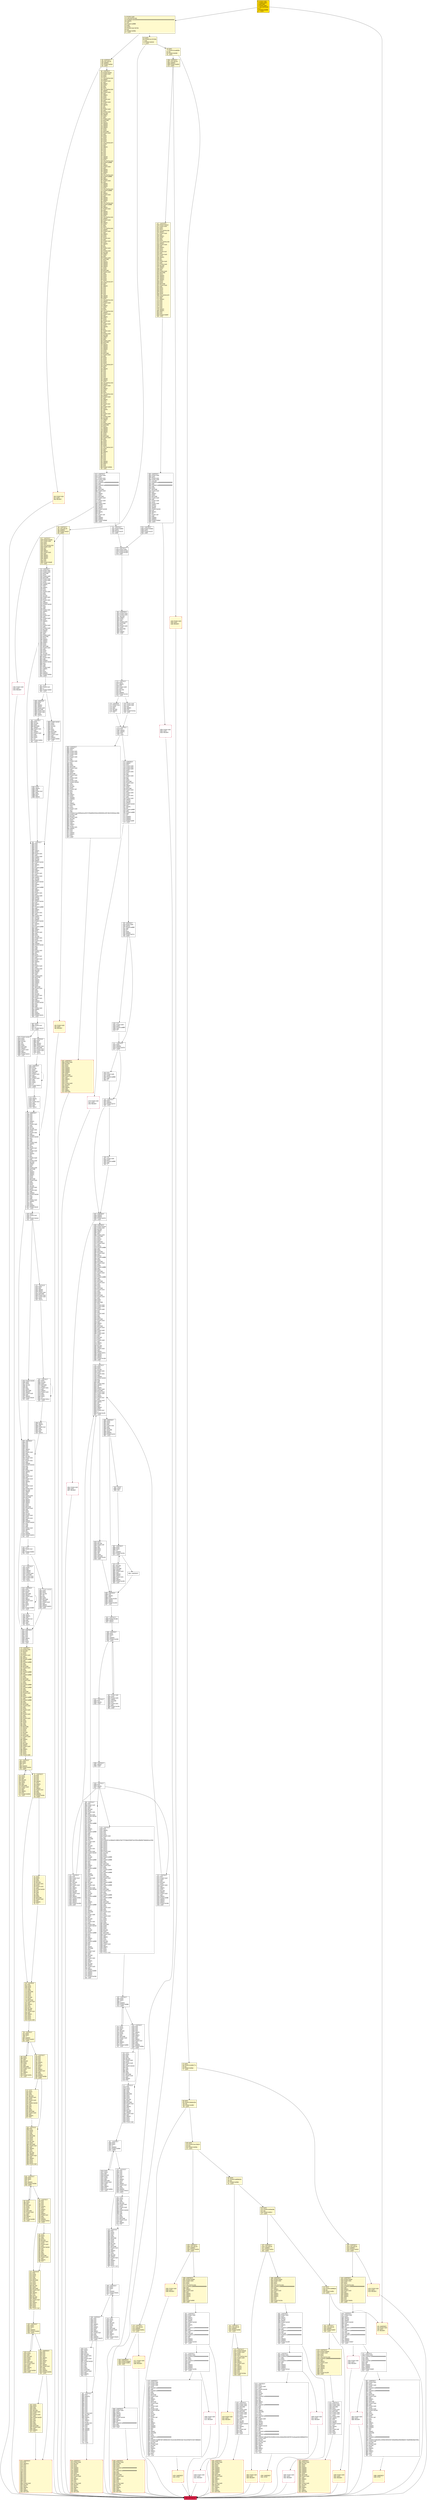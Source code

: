 digraph G {
bgcolor=transparent rankdir=UD;
node [shape=box style=filled color=black fillcolor=white fontname=arial fontcolor=black];
3128 [label="3128: DUP3\l3129: SWAP1\l3130: SUB\l3131: PUSH1 0x1f\l3133: AND\l3134: DUP3\l3135: ADD\l3136: SWAP2\l" ];
98 [label="98: DUP1\l99: PUSH4 0x8da5cb5b\l104: EQ\l105: PUSH2 0x04f6\l108: JUMPI\l" fillcolor=lemonchiffon ];
4735 [label="4735: JUMPDEST\l4736: PUSH1 0x00\l4738: PUSH2 0x1289\l4741: PUSH2 0x1330\l4744: JUMP\l" ];
2534 [label="2534: JUMPDEST\l2535: POP\l2536: POP\l2537: POP\l2538: POP\l2539: SWAP1\l2540: POP\l2541: SWAP1\l2542: DUP2\l2543: ADD\l2544: SWAP1\l2545: PUSH1 0x1f\l2547: AND\l2548: DUP1\l2549: ISZERO\l2550: PUSH2 0x0a13\l2553: JUMPI\l" ];
2405 [label="2405: JUMPDEST\l2406: DUP4\l2407: DUP2\l2408: LT\l2409: ISZERO\l2410: PUSH2 0x0980\l2413: JUMPI\l" ];
165 [label="165: PUSH1 0x00\l167: DUP1\l168: REVERT\l" fillcolor=lemonchiffon shape=Msquare color=crimson ];
4362 [label="4362: JUMPDEST\l4363: PUSH1 0x00\l4365: DUP1\l4366: SWAP1\l4367: SLOAD\l4368: SWAP1\l4369: PUSH2 0x0100\l4372: EXP\l4373: SWAP1\l4374: DIV\l4375: PUSH20 0xffffffffffffffffffffffffffffffffffffffff\l4396: AND\l4397: PUSH20 0xffffffffffffffffffffffffffffffffffffffff\l4418: AND\l4419: CALLER\l4420: PUSH20 0xffffffffffffffffffffffffffffffffffffffff\l4441: AND\l4442: EQ\l4443: ISZERO\l4444: ISZERO\l4445: PUSH2 0x1165\l4448: JUMPI\l" ];
1700 [label="1700: PUSH1 0x00\l1702: DUP1\l1703: REVERT\l" shape=Msquare color=crimson ];
2609 [label="2609: JUMPDEST\l2610: DUP4\l2611: DUP2\l2612: LT\l2613: ISZERO\l2614: PUSH2 0x0a4c\l2617: JUMPI\l" ];
3463 [label="3463: JUMPDEST\l3464: PUSH1 0x00\l3466: DUP1\l3467: PUSH1 0x01\l3469: PUSH1 0x00\l3471: CALLER\l3472: PUSH20 0xffffffffffffffffffffffffffffffffffffffff\l3493: AND\l3494: PUSH20 0xffffffffffffffffffffffffffffffffffffffff\l3515: AND\l3516: DUP2\l3517: MSTORE\l3518: PUSH1 0x20\l3520: ADD\l3521: SWAP1\l3522: DUP2\l3523: MSTORE\l3524: PUSH1 0x20\l3526: ADD\l3527: PUSH1 0x00\l3529: SHA3\l3530: PUSH1 0x00\l3532: SWAP1\l3533: SLOAD\l3534: SWAP1\l3535: PUSH2 0x0100\l3538: EXP\l3539: SWAP1\l3540: DIV\l3541: PUSH1 0xff\l3543: AND\l3544: ISZERO\l3545: ISZERO\l3546: PUSH2 0x0de2\l3549: JUMPI\l" ];
573 [label="573: JUMPDEST\l574: PUSH1 0x40\l576: MLOAD\l577: DUP1\l578: DUP1\l579: PUSH1 0x20\l581: ADD\l582: DUP10\l583: PUSH4 0xffffffff\l588: AND\l589: PUSH4 0xffffffff\l594: AND\l595: DUP2\l596: MSTORE\l597: PUSH1 0x20\l599: ADD\l600: DUP9\l601: PUSH4 0xffffffff\l606: AND\l607: PUSH4 0xffffffff\l612: AND\l613: DUP2\l614: MSTORE\l615: PUSH1 0x20\l617: ADD\l618: DUP8\l619: PUSH4 0xffffffff\l624: AND\l625: PUSH4 0xffffffff\l630: AND\l631: DUP2\l632: MSTORE\l633: PUSH1 0x20\l635: ADD\l636: DUP7\l637: PUSH4 0xffffffff\l642: AND\l643: PUSH4 0xffffffff\l648: AND\l649: DUP2\l650: MSTORE\l651: PUSH1 0x20\l653: ADD\l654: DUP1\l655: PUSH1 0x20\l657: ADD\l658: DUP1\l659: PUSH1 0x20\l661: ADD\l662: DUP1\l663: PUSH1 0x20\l665: ADD\l666: DUP6\l667: DUP2\l668: SUB\l669: DUP6\l670: MSTORE\l671: DUP14\l672: DUP2\l673: DUP2\l674: MLOAD\l675: DUP2\l676: MSTORE\l677: PUSH1 0x20\l679: ADD\l680: SWAP2\l681: POP\l682: DUP1\l683: MLOAD\l684: SWAP1\l685: PUSH1 0x20\l687: ADD\l688: SWAP1\l689: DUP1\l690: DUP4\l691: DUP4\l692: PUSH1 0x00\l" fillcolor=lemonchiffon ];
2618 [label="2618: DUP1\l2619: DUP3\l2620: ADD\l2621: MLOAD\l2622: DUP2\l2623: DUP5\l2624: ADD\l2625: MSTORE\l2626: PUSH1 0x20\l2628: DUP2\l2629: ADD\l2630: SWAP1\l2631: POP\l2632: PUSH2 0x0a31\l2635: JUMP\l" ];
3767 [label="3767: JUMPDEST\l3768: PUSH1 0x00\l3770: PUSH20 0xffffffffffffffffffffffffffffffffffffffff\l3791: AND\l3792: DUP2\l3793: PUSH20 0xffffffffffffffffffffffffffffffffffffffff\l3814: AND\l3815: EQ\l3816: ISZERO\l3817: ISZERO\l3818: ISZERO\l3819: PUSH2 0x0ef3\l3822: JUMPI\l" ];
3094 [label="3094: JUMPDEST\l3095: DUP3\l3096: ADD\l3097: SWAP2\l3098: SWAP1\l3099: PUSH1 0x00\l3101: MSTORE\l3102: PUSH1 0x20\l3104: PUSH1 0x00\l3106: SHA3\l3107: SWAP1\l" ];
1096 [label="1096: JUMPDEST\l1097: CALLVALUE\l1098: ISZERO\l1099: PUSH2 0x0453\l1102: JUMPI\l" fillcolor=lemonchiffon ];
109 [label="109: DUP1\l110: PUSH4 0xac18de43\l115: EQ\l116: PUSH2 0x054b\l119: JUMPI\l" fillcolor=lemonchiffon ];
3067 [label="3067: DUP1\l3068: PUSH1 0x1f\l3070: LT\l3071: PUSH2 0x0c16\l3074: JUMPI\l" ];
4833 [label="4833: DUP1\l4834: MLOAD\l4835: PUSH1 0xff\l4837: NOT\l4838: AND\l4839: DUP4\l4840: DUP1\l4841: ADD\l4842: OR\l4843: DUP6\l4844: SSTORE\l4845: PUSH2 0x131f\l4848: JUMP\l" ];
1587 [label="1587: JUMPDEST\l1588: PUSH1 0x40\l1590: MLOAD\l1591: DUP1\l1592: DUP3\l1593: ISZERO\l1594: ISZERO\l1595: ISZERO\l1596: ISZERO\l1597: DUP2\l1598: MSTORE\l1599: PUSH1 0x20\l1601: ADD\l1602: SWAP2\l1603: POP\l1604: POP\l1605: PUSH1 0x40\l1607: MLOAD\l1608: DUP1\l1609: SWAP2\l1610: SUB\l1611: SWAP1\l1612: RETURN\l" fillcolor=lemonchiffon shape=Msquare color=crimson ];
87 [label="87: DUP1\l88: PUSH4 0x2d06177a\l93: EQ\l94: PUSH2 0x04bd\l97: JUMPI\l" fillcolor=lemonchiffon ];
3453 [label="3453: JUMPDEST\l3454: POP\l3455: POP\l3456: POP\l3457: POP\l3458: POP\l3459: SWAP1\l3460: POP\l3461: DUP9\l3462: JUMP\l" ];
868 [label="868: JUMPDEST\l869: POP\l870: DUP6\l871: DUP2\l872: SUB\l873: DUP4\l874: MSTORE\l875: DUP8\l876: DUP2\l877: DUP2\l878: MLOAD\l879: DUP2\l880: MSTORE\l881: PUSH1 0x20\l883: ADD\l884: SWAP2\l885: POP\l886: DUP1\l887: MLOAD\l888: SWAP1\l889: PUSH1 0x20\l891: ADD\l892: SWAP1\l893: DUP1\l894: DUP4\l895: DUP4\l896: PUSH1 0x00\l" fillcolor=lemonchiffon ];
3763 [label="3763: PUSH1 0x00\l3765: DUP1\l3766: REVERT\l" shape=Msquare color=crimson ];
1410 [label="1410: JUMPDEST\l1411: STOP\l" fillcolor=lemonchiffon shape=Msquare color=crimson ];
3424 [label="3424: JUMPDEST\l3425: DUP2\l3426: SLOAD\l3427: DUP2\l3428: MSTORE\l3429: SWAP1\l3430: PUSH1 0x01\l3432: ADD\l3433: SWAP1\l3434: PUSH1 0x20\l3436: ADD\l3437: DUP1\l3438: DUP4\l3439: GT\l3440: PUSH2 0x0d60\l3443: JUMPI\l" ];
3676 [label="3676: JUMPDEST\l3677: PUSH1 0x00\l3679: DUP1\l3680: SWAP1\l3681: SLOAD\l3682: SWAP1\l3683: PUSH2 0x0100\l3686: EXP\l3687: SWAP1\l3688: DIV\l3689: PUSH20 0xffffffffffffffffffffffffffffffffffffffff\l3710: AND\l3711: PUSH20 0xffffffffffffffffffffffffffffffffffffffff\l3732: AND\l3733: CALLER\l3734: PUSH20 0xffffffffffffffffffffffffffffffffffffffff\l3755: AND\l3756: EQ\l3757: ISZERO\l3758: ISZERO\l3759: PUSH2 0x0eb7\l3762: JUMPI\l" ];
1047 [label="1047: DUP1\l1048: DUP3\l1049: SUB\l1050: DUP1\l1051: MLOAD\l1052: PUSH1 0x01\l1054: DUP4\l1055: PUSH1 0x20\l1057: SUB\l1058: PUSH2 0x0100\l1061: EXP\l1062: SUB\l1063: NOT\l1064: AND\l1065: DUP2\l1066: MSTORE\l1067: PUSH1 0x20\l1069: ADD\l1070: SWAP2\l1071: POP\l" fillcolor=lemonchiffon ];
4759 [label="4759: PUSH1 0x00\l4761: PUSH1 0x01\l4763: MUL\l4764: SWAP2\l4765: POP\l4766: PUSH2 0x12aa\l4769: JUMP\l" ];
3137 [label="3137: JUMPDEST\l3138: POP\l3139: POP\l3140: POP\l3141: POP\l3142: POP\l3143: SWAP1\l3144: DUP1\l3145: PUSH1 0x03\l3147: ADD\l3148: DUP1\l3149: SLOAD\l3150: PUSH1 0x01\l3152: DUP2\l3153: PUSH1 0x01\l3155: AND\l3156: ISZERO\l3157: PUSH2 0x0100\l3160: MUL\l3161: SUB\l3162: AND\l3163: PUSH1 0x02\l3165: SWAP1\l3166: DIV\l3167: DUP1\l3168: PUSH1 0x1f\l3170: ADD\l3171: PUSH1 0x20\l3173: DUP1\l3174: SWAP2\l3175: DIV\l3176: MUL\l3177: PUSH1 0x20\l3179: ADD\l3180: PUSH1 0x40\l3182: MLOAD\l3183: SWAP1\l3184: DUP2\l3185: ADD\l3186: PUSH1 0x40\l3188: MSTORE\l3189: DUP1\l3190: SWAP3\l3191: SWAP2\l3192: SWAP1\l3193: DUP2\l3194: DUP2\l3195: MSTORE\l3196: PUSH1 0x20\l3198: ADD\l3199: DUP3\l3200: DUP1\l3201: SLOAD\l3202: PUSH1 0x01\l3204: DUP2\l3205: PUSH1 0x01\l3207: AND\l3208: ISZERO\l3209: PUSH2 0x0100\l3212: MUL\l3213: SUB\l3214: AND\l3215: PUSH1 0x02\l3217: SWAP1\l3218: DIV\l3219: DUP1\l3220: ISZERO\l3221: PUSH2 0x0cdf\l3224: JUMPI\l" ];
3233 [label="3233: PUSH2 0x0100\l3236: DUP1\l3237: DUP4\l3238: SLOAD\l3239: DIV\l3240: MUL\l3241: DUP4\l3242: MSTORE\l3243: SWAP2\l3244: PUSH1 0x20\l3246: ADD\l3247: SWAP2\l3248: PUSH2 0x0cdf\l3251: JUMP\l" ];
3554 [label="3554: JUMPDEST\l3555: PUSH2 0x0deb\l3558: DUP4\l3559: PUSH2 0x127f\l3562: JUMP\l" ];
1811 [label="1811: JUMPDEST\l1812: DUP1\l1813: ISZERO\l1814: PUSH2 0x0725\l1817: JUMPI\l" ];
547 [label="547: JUMPDEST\l548: PUSH2 0x023d\l551: PUSH1 0x04\l553: DUP1\l554: DUP1\l555: CALLDATALOAD\l556: PUSH1 0x00\l558: NOT\l559: AND\l560: SWAP1\l561: PUSH1 0x20\l563: ADD\l564: SWAP1\l565: SWAP2\l566: SWAP1\l567: POP\l568: POP\l569: PUSH2 0x0a9f\l572: JUMP\l" fillcolor=lemonchiffon ];
1419 [label="1419: PUSH1 0x00\l1421: DUP1\l1422: REVERT\l" fillcolor=lemonchiffon shape=Msquare color=crimson ];
2477 [label="2477: JUMPDEST\l2478: POP\l2479: DUP5\l2480: DUP2\l2481: SUB\l2482: DUP4\l2483: MSTORE\l2484: DUP7\l2485: DUP2\l2486: DUP2\l2487: MLOAD\l2488: DUP2\l2489: MSTORE\l2490: PUSH1 0x20\l2492: ADD\l2493: SWAP2\l2494: POP\l2495: DUP1\l2496: MLOAD\l2497: SWAP1\l2498: PUSH1 0x20\l2500: ADD\l2501: SWAP1\l2502: DUP1\l2503: DUP4\l2504: DUP4\l2505: PUSH1 0x00\l" ];
2862 [label="2862: JUMPDEST\l2863: DUP2\l2864: SLOAD\l2865: DUP2\l2866: MSTORE\l2867: SWAP1\l2868: PUSH1 0x01\l2870: ADD\l2871: SWAP1\l2872: PUSH1 0x20\l2874: ADD\l2875: DUP1\l2876: DUP4\l2877: GT\l2878: PUSH2 0x0b2e\l2881: JUMPI\l" ];
1783 [label="1783: JUMPDEST\l1784: PUSH1 0x00\l1786: DUP10\l1787: PUSH4 0xffffffff\l1792: AND\l1793: GT\l1794: DUP1\l1795: ISZERO\l1796: PUSH2 0x0713\l1799: JUMPI\l" ];
4172 [label="4172: JUMPDEST\l4173: PUSH1 0x00\l4175: PUSH1 0x01\l4177: PUSH1 0x00\l4179: DUP4\l4180: PUSH20 0xffffffffffffffffffffffffffffffffffffffff\l4201: AND\l4202: PUSH20 0xffffffffffffffffffffffffffffffffffffffff\l4223: AND\l4224: DUP2\l4225: MSTORE\l4226: PUSH1 0x20\l4228: ADD\l4229: SWAP1\l4230: DUP2\l4231: MSTORE\l4232: PUSH1 0x20\l4234: ADD\l4235: PUSH1 0x00\l4237: SHA3\l4238: PUSH1 0x00\l4240: PUSH2 0x0100\l4243: EXP\l4244: DUP2\l4245: SLOAD\l4246: DUP2\l4247: PUSH1 0xff\l4249: MUL\l4250: NOT\l4251: AND\l4252: SWAP1\l4253: DUP4\l4254: ISZERO\l4255: ISZERO\l4256: MUL\l4257: OR\l4258: SWAP1\l4259: SSTORE\l4260: POP\l4261: DUP1\l4262: PUSH20 0xffffffffffffffffffffffffffffffffffffffff\l4283: AND\l4284: PUSH32 0xef69f7d97228658c92417be1b16b19058315de71fecb435d07b7d23728b6bd31\l4317: PUSH1 0x40\l4319: MLOAD\l4320: PUSH1 0x40\l4322: MLOAD\l4323: DUP1\l4324: SWAP2\l4325: SUB\l4326: SWAP1\l4327: LOG2\l4328: POP\l4329: JUMP\l" ];
2848 [label="2848: JUMPDEST\l2849: DUP3\l2850: ADD\l2851: SWAP2\l2852: SWAP1\l2853: PUSH1 0x00\l2855: MSTORE\l2856: PUSH1 0x20\l2858: PUSH1 0x00\l2860: SHA3\l2861: SWAP1\l" ];
925 [label="925: JUMPDEST\l926: POP\l927: POP\l928: POP\l929: POP\l930: SWAP1\l931: POP\l932: SWAP1\l933: DUP2\l934: ADD\l935: SWAP1\l936: PUSH1 0x1f\l938: AND\l939: DUP1\l940: ISZERO\l941: PUSH2 0x03ca\l944: JUMPI\l" fillcolor=lemonchiffon ];
4509 [label="4509: PUSH1 0x00\l4511: DUP1\l4512: REVERT\l" shape=Msquare color=crimson ];
1847 [label="1847: JUMPDEST\l1848: ISZERO\l1849: ISZERO\l1850: PUSH2 0x0742\l1853: JUMPI\l" ];
4867 [label="4867: JUMPDEST\l4868: DUP3\l4869: DUP2\l4870: GT\l4871: ISZERO\l4872: PUSH2 0x131e\l4875: JUMPI\l" ];
4947 [label="4947: PUSH1 0x00\l4949: DUP2\l4950: PUSH1 0x00\l4952: SWAP1\l4953: SSTORE\l4954: POP\l4955: PUSH1 0x01\l4957: ADD\l4958: PUSH2 0x134a\l4961: JUMP\l" ];
843 [label="843: DUP1\l844: DUP3\l845: SUB\l846: DUP1\l847: MLOAD\l848: PUSH1 0x01\l850: DUP4\l851: PUSH1 0x20\l853: SUB\l854: PUSH2 0x0100\l857: EXP\l858: SUB\l859: NOT\l860: AND\l861: DUP2\l862: MSTORE\l863: PUSH1 0x20\l865: ADD\l866: SWAP2\l867: POP\l" fillcolor=lemonchiffon ];
2719 [label="2719: JUMPDEST\l2720: PUSH1 0x02\l2722: PUSH1 0x20\l2724: MSTORE\l2725: DUP1\l2726: PUSH1 0x00\l2728: MSTORE\l2729: PUSH1 0x40\l2731: PUSH1 0x00\l2733: SHA3\l2734: PUSH1 0x00\l2736: SWAP2\l2737: POP\l2738: SWAP1\l2739: POP\l2740: DUP1\l2741: PUSH1 0x00\l2743: ADD\l2744: DUP1\l2745: SLOAD\l2746: PUSH1 0x01\l2748: DUP2\l2749: PUSH1 0x01\l2751: AND\l2752: ISZERO\l2753: PUSH2 0x0100\l2756: MUL\l2757: SUB\l2758: AND\l2759: PUSH1 0x02\l2761: SWAP1\l2762: DIV\l2763: DUP1\l2764: PUSH1 0x1f\l2766: ADD\l2767: PUSH1 0x20\l2769: DUP1\l2770: SWAP2\l2771: DIV\l2772: MUL\l2773: PUSH1 0x20\l2775: ADD\l2776: PUSH1 0x40\l2778: MLOAD\l2779: SWAP1\l2780: DUP2\l2781: ADD\l2782: PUSH1 0x40\l2784: MSTORE\l2785: DUP1\l2786: SWAP3\l2787: SWAP2\l2788: SWAP1\l2789: DUP2\l2790: DUP2\l2791: MSTORE\l2792: PUSH1 0x20\l2794: ADD\l2795: DUP3\l2796: DUP1\l2797: SLOAD\l2798: PUSH1 0x01\l2800: DUP2\l2801: PUSH1 0x01\l2803: AND\l2804: ISZERO\l2805: PUSH2 0x0100\l2808: MUL\l2809: SUB\l2810: AND\l2811: PUSH1 0x02\l2813: SWAP1\l2814: DIV\l2815: DUP1\l2816: ISZERO\l2817: PUSH2 0x0b4b\l2820: JUMPI\l" ];
2239 [label="2239: JUMPDEST\l2240: POP\l2241: SWAP1\l2242: POP\l2243: POP\l2244: DUP1\l2245: PUSH1 0x00\l2247: NOT\l2248: AND\l2249: PUSH32 0x1080eb5113865c97b677075d6e02560973e22f26ce0fb83fb75d6e8b4cea7b91\l2282: DUP11\l2283: DUP11\l2284: DUP11\l2285: DUP11\l2286: DUP11\l2287: DUP11\l2288: DUP11\l2289: PUSH1 0x40\l2291: MLOAD\l2292: DUP1\l2293: DUP9\l2294: PUSH4 0xffffffff\l2299: AND\l2300: PUSH4 0xffffffff\l2305: AND\l2306: DUP2\l2307: MSTORE\l2308: PUSH1 0x20\l2310: ADD\l2311: DUP8\l2312: PUSH4 0xffffffff\l2317: AND\l2318: PUSH4 0xffffffff\l2323: AND\l2324: DUP2\l2325: MSTORE\l2326: PUSH1 0x20\l2328: ADD\l2329: DUP7\l2330: PUSH4 0xffffffff\l2335: AND\l2336: PUSH4 0xffffffff\l2341: AND\l2342: DUP2\l2343: MSTORE\l2344: PUSH1 0x20\l2346: ADD\l2347: DUP6\l2348: PUSH4 0xffffffff\l2353: AND\l2354: PUSH4 0xffffffff\l2359: AND\l2360: DUP2\l2361: MSTORE\l2362: PUSH1 0x20\l2364: ADD\l2365: DUP1\l2366: PUSH1 0x20\l2368: ADD\l2369: DUP1\l2370: PUSH1 0x20\l2372: ADD\l2373: DUP1\l2374: PUSH1 0x20\l2376: ADD\l2377: DUP5\l2378: DUP2\l2379: SUB\l2380: DUP5\l2381: MSTORE\l2382: DUP8\l2383: DUP2\l2384: DUP2\l2385: MLOAD\l2386: DUP2\l2387: MSTORE\l2388: PUSH1 0x20\l2390: ADD\l2391: SWAP2\l2392: POP\l2393: DUP1\l2394: MLOAD\l2395: SWAP1\l2396: PUSH1 0x20\l2398: ADD\l2399: SWAP1\l2400: DUP1\l2401: DUP4\l2402: DUP4\l2403: PUSH1 0x00\l" ];
1486 [label="1486: JUMPDEST\l1487: PUSH2 0x05fa\l1490: PUSH1 0x04\l1492: DUP1\l1493: DUP1\l1494: CALLDATALOAD\l1495: PUSH20 0xffffffffffffffffffffffffffffffffffffffff\l1516: AND\l1517: SWAP1\l1518: PUSH1 0x20\l1520: ADD\l1521: SWAP1\l1522: SWAP2\l1523: SWAP1\l1524: POP\l1525: POP\l1526: PUSH2 0x110a\l1529: JUMP\l" fillcolor=lemonchiffon ];
3410 [label="3410: JUMPDEST\l3411: DUP3\l3412: ADD\l3413: SWAP2\l3414: SWAP1\l3415: PUSH1 0x00\l3417: MSTORE\l3418: PUSH1 0x20\l3420: PUSH1 0x00\l3422: SHA3\l3423: SWAP1\l" ];
4895 [label="4895: JUMPDEST\l4896: POP\l4897: SWAP1\l4898: POP\l4899: PUSH2 0x132c\l4902: SWAP2\l4903: SWAP1\l4904: PUSH2 0x1344\l4907: JUMP\l" ];
3444 [label="3444: DUP3\l3445: SWAP1\l3446: SUB\l3447: PUSH1 0x1f\l3449: AND\l3450: DUP3\l3451: ADD\l3452: SWAP2\l" ];
3823 [label="3823: PUSH1 0x00\l3825: DUP1\l3826: REVERT\l" shape=Msquare color=crimson ];
3563 [label="3563: JUMPDEST\l3564: SWAP1\l3565: POP\l3566: PUSH1 0x01\l3568: PUSH1 0x03\l3570: PUSH1 0x00\l3572: DUP4\l3573: PUSH1 0x00\l3575: NOT\l3576: AND\l3577: PUSH1 0x00\l3579: NOT\l3580: AND\l3581: DUP2\l3582: MSTORE\l3583: PUSH1 0x20\l3585: ADD\l3586: SWAP1\l3587: DUP2\l3588: MSTORE\l3589: PUSH1 0x20\l3591: ADD\l3592: PUSH1 0x00\l3594: SHA3\l3595: PUSH1 0x00\l3597: PUSH2 0x0100\l3600: EXP\l3601: DUP2\l3602: SLOAD\l3603: DUP2\l3604: PUSH1 0xff\l3606: MUL\l3607: NOT\l3608: AND\l3609: SWAP1\l3610: DUP4\l3611: ISZERO\l3612: ISZERO\l3613: MUL\l3614: OR\l3615: SWAP1\l3616: SSTORE\l3617: POP\l3618: DUP1\l3619: PUSH1 0x00\l3621: NOT\l3622: AND\l3623: PUSH32 0xce29006ad1ea2957978fa8df0d334fa5c69460064ce0f578b25334fd3aec286b\l3656: PUSH1 0x40\l3658: MLOAD\l3659: PUSH1 0x40\l3661: MLOAD\l3662: DUP1\l3663: SWAP2\l3664: SUB\l3665: SWAP1\l3666: LOG2\l3667: PUSH1 0x01\l3669: SWAP2\l3670: POP\l3671: POP\l3672: SWAP2\l3673: SWAP1\l3674: POP\l3675: JUMP\l" ];
4703 [label="4703: JUMPDEST\l4704: PUSH1 0x01\l4706: PUSH1 0x20\l4708: MSTORE\l4709: DUP1\l4710: PUSH1 0x00\l4712: MSTORE\l4713: PUSH1 0x40\l4715: PUSH1 0x00\l4717: SHA3\l4718: PUSH1 0x00\l4720: SWAP2\l4721: POP\l4722: SLOAD\l4723: SWAP1\l4724: PUSH2 0x0100\l4727: EXP\l4728: SWAP1\l4729: DIV\l4730: PUSH1 0xff\l4732: AND\l4733: DUP2\l4734: JUMP\l" ];
1779 [label="1779: PUSH1 0x00\l1781: DUP1\l1782: REVERT\l" shape=Msquare color=crimson ];
3225 [label="3225: DUP1\l3226: PUSH1 0x1f\l3228: LT\l3229: PUSH2 0x0cb4\l3232: JUMPI\l" ];
158 [label="158: JUMPDEST\l159: CALLVALUE\l160: ISZERO\l161: PUSH2 0x00a9\l164: JUMPI\l" fillcolor=lemonchiffon ];
1281 [label="1281: JUMPDEST\l1282: PUSH2 0x0509\l1285: PUSH2 0x0f90\l1288: JUMP\l" fillcolor=lemonchiffon ];
1289 [label="1289: JUMPDEST\l1290: PUSH1 0x40\l1292: MLOAD\l1293: DUP1\l1294: DUP3\l1295: PUSH20 0xffffffffffffffffffffffffffffffffffffffff\l1316: AND\l1317: PUSH20 0xffffffffffffffffffffffffffffffffffffffff\l1338: AND\l1339: DUP2\l1340: MSTORE\l1341: PUSH1 0x20\l1343: ADD\l1344: SWAP2\l1345: POP\l1346: POP\l1347: PUSH1 0x40\l1349: MLOAD\l1350: DUP1\l1351: SWAP2\l1352: SUB\l1353: SWAP1\l1354: RETURN\l" fillcolor=lemonchiffon shape=Msquare color=crimson ];
766 [label="766: JUMPDEST\l767: POP\l768: DUP6\l769: DUP2\l770: SUB\l771: DUP5\l772: MSTORE\l773: DUP9\l774: DUP2\l775: DUP2\l776: MLOAD\l777: DUP2\l778: MSTORE\l779: PUSH1 0x20\l781: ADD\l782: SWAP2\l783: POP\l784: DUP1\l785: MLOAD\l786: SWAP1\l787: PUSH1 0x20\l789: ADD\l790: SWAP1\l791: DUP1\l792: DUP4\l793: DUP4\l794: PUSH1 0x00\l" fillcolor=lemonchiffon ];
1277 [label="1277: PUSH1 0x00\l1279: DUP1\l1280: REVERT\l" fillcolor=lemonchiffon shape=Msquare color=crimson ];
3108 [label="3108: JUMPDEST\l3109: DUP2\l3110: SLOAD\l3111: DUP2\l3112: MSTORE\l3113: SWAP1\l3114: PUSH1 0x01\l3116: ADD\l3117: SWAP1\l3118: PUSH1 0x20\l3120: ADD\l3121: DUP1\l3122: DUP4\l3123: GT\l3124: PUSH2 0x0c24\l3127: JUMPI\l" ];
131 [label="131: DUP1\l132: PUSH4 0xf2fde38b\l137: EQ\l138: PUSH2 0x05c3\l141: JUMPI\l" fillcolor=lemonchiffon ];
1268 [label="1268: JUMPDEST\l1269: STOP\l" fillcolor=lemonchiffon shape=Msquare color=crimson ];
1475 [label="1475: JUMPDEST\l1476: CALLVALUE\l1477: ISZERO\l1478: PUSH2 0x05ce\l1481: JUMPI\l" fillcolor=lemonchiffon ];
120 [label="120: DUP1\l121: PUSH4 0xd658d2e9\l126: EQ\l127: PUSH2 0x0584\l130: JUMPI\l" fillcolor=lemonchiffon ];
1107 [label="1107: JUMPDEST\l1108: PUSH2 0x04a3\l1111: PUSH1 0x04\l1113: DUP1\l1114: DUP1\l1115: CALLDATALOAD\l1116: SWAP1\l1117: PUSH1 0x20\l1119: ADD\l1120: SWAP1\l1121: DUP3\l1122: ADD\l1123: DUP1\l1124: CALLDATALOAD\l1125: SWAP1\l1126: PUSH1 0x20\l1128: ADD\l1129: SWAP1\l1130: DUP1\l1131: DUP1\l1132: PUSH1 0x1f\l1134: ADD\l1135: PUSH1 0x20\l1137: DUP1\l1138: SWAP2\l1139: DIV\l1140: MUL\l1141: PUSH1 0x20\l1143: ADD\l1144: PUSH1 0x40\l1146: MLOAD\l1147: SWAP1\l1148: DUP2\l1149: ADD\l1150: PUSH1 0x40\l1152: MSTORE\l1153: DUP1\l1154: SWAP4\l1155: SWAP3\l1156: SWAP2\l1157: SWAP1\l1158: DUP2\l1159: DUP2\l1160: MSTORE\l1161: PUSH1 0x20\l1163: ADD\l1164: DUP4\l1165: DUP4\l1166: DUP1\l1167: DUP3\l1168: DUP5\l1169: CALLDATACOPY\l1170: DUP3\l1171: ADD\l1172: SWAP2\l1173: POP\l1174: POP\l1175: POP\l1176: POP\l1177: POP\l1178: POP\l1179: SWAP2\l1180: SWAP1\l1181: POP\l1182: POP\l1183: PUSH2 0x0d87\l1186: JUMP\l" fillcolor=lemonchiffon ];
1220 [label="1220: PUSH1 0x00\l1222: DUP1\l1223: REVERT\l" fillcolor=lemonchiffon shape=Msquare color=crimson ];
2636 [label="2636: JUMPDEST\l2637: POP\l2638: POP\l2639: POP\l2640: POP\l2641: SWAP1\l2642: POP\l2643: SWAP1\l2644: DUP2\l2645: ADD\l2646: SWAP1\l2647: PUSH1 0x1f\l2649: AND\l2650: DUP1\l2651: ISZERO\l2652: PUSH2 0x0a79\l2655: JUMPI\l" ];
4912 [label="4912: JUMPDEST\l4913: PUSH1 0x20\l4915: PUSH1 0x40\l4917: MLOAD\l4918: SWAP1\l4919: DUP2\l4920: ADD\l4921: PUSH1 0x40\l4923: MSTORE\l4924: DUP1\l4925: PUSH1 0x00\l4927: DUP2\l4928: MSTORE\l4929: POP\l4930: SWAP1\l4931: JUMP\l" ];
1836 [label="1836: POP\l1837: PUSH1 0x00\l1839: DUP7\l1840: PUSH4 0xffffffff\l1845: AND\l1846: GT\l" ];
907 [label="907: DUP1\l908: DUP3\l909: ADD\l910: MLOAD\l911: DUP2\l912: DUP5\l913: ADD\l914: MSTORE\l915: PUSH1 0x20\l917: DUP2\l918: ADD\l919: SWAP1\l920: POP\l921: PUSH2 0x0382\l924: JUMP\l" fillcolor=lemonchiffon ];
4969 [label="4969: EXIT BLOCK\l" fillcolor=crimson ];
721 [label="721: JUMPDEST\l722: POP\l723: POP\l724: POP\l725: POP\l726: SWAP1\l727: POP\l728: SWAP1\l729: DUP2\l730: ADD\l731: SWAP1\l732: PUSH1 0x1f\l734: AND\l735: DUP1\l736: ISZERO\l737: PUSH2 0x02fe\l740: JUMPI\l" fillcolor=lemonchiffon ];
1482 [label="1482: PUSH1 0x00\l1484: DUP1\l1485: REVERT\l" fillcolor=lemonchiffon shape=Msquare color=crimson ];
2656 [label="2656: DUP1\l2657: DUP3\l2658: SUB\l2659: DUP1\l2660: MLOAD\l2661: PUSH1 0x01\l2663: DUP4\l2664: PUSH1 0x20\l2666: SUB\l2667: PUSH2 0x0100\l2670: EXP\l2671: SUB\l2672: NOT\l2673: AND\l2674: DUP2\l2675: MSTORE\l2676: PUSH1 0x20\l2678: ADD\l2679: SWAP2\l2680: POP\l" ];
4778 [label="4778: JUMPDEST\l4779: POP\l4780: SWAP2\l4781: SWAP1\l4782: POP\l4783: JUMP\l" ];
3391 [label="3391: PUSH2 0x0100\l3394: DUP1\l3395: DUP4\l3396: SLOAD\l3397: DIV\l3398: MUL\l3399: DUP4\l3400: MSTORE\l3401: SWAP2\l3402: PUSH1 0x20\l3404: ADD\l3405: SWAP2\l3406: PUSH2 0x0d7d\l3409: JUMP\l" ];
4112 [label="4112: JUMPDEST\l4113: PUSH1 0x00\l4115: PUSH20 0xffffffffffffffffffffffffffffffffffffffff\l4136: AND\l4137: DUP2\l4138: PUSH20 0xffffffffffffffffffffffffffffffffffffffff\l4159: AND\l4160: EQ\l4161: ISZERO\l4162: ISZERO\l4163: ISZERO\l4164: PUSH2 0x104c\l4167: JUMPI\l" ];
1530 [label="1530: JUMPDEST\l1531: STOP\l" fillcolor=lemonchiffon shape=Msquare color=crimson ];
1613 [label="1613: JUMPDEST\l1614: PUSH1 0x00\l1616: DUP1\l1617: PUSH1 0x01\l1619: PUSH1 0x00\l1621: CALLER\l1622: PUSH20 0xffffffffffffffffffffffffffffffffffffffff\l1643: AND\l1644: PUSH20 0xffffffffffffffffffffffffffffffffffffffff\l1665: AND\l1666: DUP2\l1667: MSTORE\l1668: PUSH1 0x20\l1670: ADD\l1671: SWAP1\l1672: DUP2\l1673: MSTORE\l1674: PUSH1 0x20\l1676: ADD\l1677: PUSH1 0x00\l1679: SHA3\l1680: PUSH1 0x00\l1682: SWAP1\l1683: SLOAD\l1684: SWAP1\l1685: PUSH2 0x0100\l1688: EXP\l1689: SWAP1\l1690: DIV\l1691: PUSH1 0xff\l1693: AND\l1694: ISZERO\l1695: ISZERO\l1696: PUSH2 0x06a8\l1699: JUMPI\l" ];
0 [label="0: PUSH1 0x60\l2: PUSH1 0x40\l4: MSTORE\l5: PUSH1 0x04\l7: CALLDATASIZE\l8: LT\l9: PUSH2 0x0099\l12: JUMPI\l" fillcolor=lemonchiffon shape=Msquare fillcolor=gold ];
3075 [label="3075: PUSH2 0x0100\l3078: DUP1\l3079: DUP4\l3080: SLOAD\l3081: DIV\l3082: MUL\l3083: DUP4\l3084: MSTORE\l3085: SWAP2\l3086: PUSH1 0x20\l3088: ADD\l3089: SWAP2\l3090: PUSH2 0x0c41\l3093: JUMP\l" ];
1818 [label="1818: POP\l1819: PUSH1 0x00\l1821: DUP8\l1822: PUSH4 0xffffffff\l1827: AND\l1828: GT\l" ];
796 [label="796: JUMPDEST\l797: DUP4\l798: DUP2\l799: LT\l800: ISZERO\l801: PUSH2 0x0337\l804: JUMPI\l" fillcolor=lemonchiffon ];
2210 [label="2210: JUMPDEST\l2211: POP\l2212: PUSH1 0xe0\l2214: DUP3\l2215: ADD\l2216: MLOAD\l2217: DUP2\l2218: PUSH1 0x04\l2220: ADD\l2221: SWAP1\l2222: DUP1\l2223: MLOAD\l2224: SWAP1\l2225: PUSH1 0x20\l2227: ADD\l2228: SWAP1\l2229: PUSH2 0x08bf\l2232: SWAP3\l2233: SWAP2\l2234: SWAP1\l2235: PUSH2 0x12b0\l2238: JUMP\l" ];
2882 [label="2882: DUP3\l2883: SWAP1\l2884: SUB\l2885: PUSH1 0x1f\l2887: AND\l2888: DUP3\l2889: ADD\l2890: SWAP2\l" ];
1355 [label="1355: JUMPDEST\l1356: CALLVALUE\l1357: ISZERO\l1358: PUSH2 0x0556\l1361: JUMPI\l" fillcolor=lemonchiffon ];
1704 [label="1704: JUMPDEST\l1705: PUSH2 0x06b1\l1708: DUP11\l1709: PUSH2 0x127f\l1712: JUMP\l" ];
3550 [label="3550: PUSH1 0x00\l3552: DUP1\l3553: REVERT\l" shape=Msquare color=crimson ];
4864 [label="4864: SWAP2\l4865: DUP3\l4866: ADD\l" ];
703 [label="703: DUP1\l704: DUP3\l705: ADD\l706: MLOAD\l707: DUP2\l708: DUP5\l709: ADD\l710: MSTORE\l711: PUSH1 0x20\l713: DUP2\l714: ADD\l715: SWAP1\l716: POP\l717: PUSH2 0x02b6\l720: JUMP\l" fillcolor=lemonchiffon ];
4932 [label="4932: JUMPDEST\l4933: PUSH2 0x1366\l4936: SWAP2\l4937: SWAP1\l" ];
1800 [label="1800: POP\l1801: PUSH1 0x00\l1803: DUP9\l1804: PUSH4 0xffffffff\l1809: AND\l1810: GT\l" ];
76 [label="76: DUP1\l77: PUSH4 0x1ed83fd4\l82: EQ\l83: PUSH2 0x0448\l86: JUMPI\l" fillcolor=lemonchiffon ];
4849 [label="4849: JUMPDEST\l4850: DUP3\l4851: DUP1\l4852: ADD\l4853: PUSH1 0x01\l4855: ADD\l4856: DUP6\l4857: SSTORE\l4858: DUP3\l4859: ISZERO\l4860: PUSH2 0x131f\l4863: JUMPI\l" ];
2181 [label="2181: JUMPDEST\l2182: POP\l2183: PUSH1 0xc0\l2185: DUP3\l2186: ADD\l2187: MLOAD\l2188: DUP2\l2189: PUSH1 0x03\l2191: ADD\l2192: SWAP1\l2193: DUP1\l2194: MLOAD\l2195: SWAP1\l2196: PUSH1 0x20\l2198: ADD\l2199: SWAP1\l2200: PUSH2 0x08a2\l2203: SWAP3\l2204: SWAP2\l2205: SWAP1\l2206: PUSH2 0x12b0\l2209: JUMP\l" ];
13 [label="13: PUSH1 0x00\l15: CALLDATALOAD\l16: PUSH29 0x0100000000000000000000000000000000000000000000000000000000\l46: SWAP1\l47: DIV\l48: PUSH4 0xffffffff\l53: AND\l54: DUP1\l55: PUSH4 0x0c740736\l60: EQ\l61: PUSH2 0x009e\l64: JUMPI\l" fillcolor=lemonchiffon ];
1996 [label="1996: JUMPDEST\l1997: POP\l1998: PUSH1 0x20\l2000: DUP3\l2001: ADD\l2002: MLOAD\l2003: DUP2\l2004: PUSH1 0x01\l2006: ADD\l2007: PUSH1 0x00\l2009: PUSH2 0x0100\l2012: EXP\l2013: DUP2\l2014: SLOAD\l2015: DUP2\l2016: PUSH4 0xffffffff\l2021: MUL\l2022: NOT\l2023: AND\l2024: SWAP1\l2025: DUP4\l2026: PUSH4 0xffffffff\l2031: AND\l2032: MUL\l2033: OR\l2034: SWAP1\l2035: SSTORE\l2036: POP\l2037: PUSH1 0x40\l2039: DUP3\l2040: ADD\l2041: MLOAD\l2042: DUP2\l2043: PUSH1 0x01\l2045: ADD\l2046: PUSH1 0x04\l2048: PUSH2 0x0100\l2051: EXP\l2052: DUP2\l2053: SLOAD\l2054: DUP2\l2055: PUSH4 0xffffffff\l2060: MUL\l2061: NOT\l2062: AND\l2063: SWAP1\l2064: DUP4\l2065: PUSH4 0xffffffff\l2070: AND\l2071: MUL\l2072: OR\l2073: SWAP1\l2074: SSTORE\l2075: POP\l2076: PUSH1 0x60\l2078: DUP3\l2079: ADD\l2080: MLOAD\l2081: DUP2\l2082: PUSH1 0x01\l2084: ADD\l2085: PUSH1 0x08\l2087: PUSH2 0x0100\l2090: EXP\l2091: DUP2\l2092: SLOAD\l2093: DUP2\l2094: PUSH4 0xffffffff\l2099: MUL\l2100: NOT\l2101: AND\l2102: SWAP1\l2103: DUP4\l2104: PUSH4 0xffffffff\l2109: AND\l2110: MUL\l2111: OR\l2112: SWAP1\l2113: SSTORE\l2114: POP\l2115: PUSH1 0x80\l2117: DUP3\l2118: ADD\l2119: MLOAD\l2120: DUP2\l2121: PUSH1 0x01\l2123: ADD\l2124: PUSH1 0x0c\l2126: PUSH2 0x0100\l2129: EXP\l2130: DUP2\l2131: SLOAD\l2132: DUP2\l2133: PUSH4 0xffffffff\l2138: MUL\l2139: NOT\l2140: AND\l2141: SWAP1\l2142: DUP4\l2143: PUSH4 0xffffffff\l2148: AND\l2149: MUL\l2150: OR\l2151: SWAP1\l2152: SSTORE\l2153: POP\l2154: PUSH1 0xa0\l2156: DUP3\l2157: ADD\l2158: MLOAD\l2159: DUP2\l2160: PUSH1 0x02\l2162: ADD\l2163: SWAP1\l2164: DUP1\l2165: MLOAD\l2166: SWAP1\l2167: PUSH1 0x20\l2169: ADD\l2170: SWAP1\l2171: PUSH2 0x0885\l2174: SWAP3\l2175: SWAP2\l2176: SWAP1\l2177: PUSH2 0x12b0\l2180: JUMP\l" ];
2414 [label="2414: DUP1\l2415: DUP3\l2416: ADD\l2417: MLOAD\l2418: DUP2\l2419: DUP5\l2420: ADD\l2421: MSTORE\l2422: PUSH1 0x20\l2424: DUP2\l2425: ADD\l2426: SWAP1\l2427: POP\l2428: PUSH2 0x0965\l2431: JUMP\l" ];
1449 [label="1449: JUMPDEST\l1450: PUSH1 0x40\l1452: MLOAD\l1453: DUP1\l1454: DUP3\l1455: ISZERO\l1456: ISZERO\l1457: ISZERO\l1458: ISZERO\l1459: DUP2\l1460: MSTORE\l1461: PUSH1 0x20\l1463: ADD\l1464: SWAP2\l1465: POP\l1466: POP\l1467: PUSH1 0x40\l1469: MLOAD\l1470: DUP1\l1471: SWAP2\l1472: SUB\l1473: SWAP1\l1474: RETURN\l" fillcolor=lemonchiffon shape=Msquare color=crimson ];
153 [label="153: JUMPDEST\l154: PUSH1 0x00\l156: DUP1\l157: REVERT\l" fillcolor=lemonchiffon shape=Msquare color=crimson ];
1270 [label="1270: JUMPDEST\l1271: CALLVALUE\l1272: ISZERO\l1273: PUSH2 0x0501\l1276: JUMPI\l" fillcolor=lemonchiffon ];
1027 [label="1027: JUMPDEST\l1028: POP\l1029: POP\l1030: POP\l1031: POP\l1032: SWAP1\l1033: POP\l1034: SWAP1\l1035: DUP2\l1036: ADD\l1037: SWAP1\l1038: PUSH1 0x1f\l1040: AND\l1041: DUP1\l1042: ISZERO\l1043: PUSH2 0x0430\l1046: JUMPI\l" fillcolor=lemonchiffon ];
1187 [label="1187: JUMPDEST\l1188: PUSH1 0x40\l1190: MLOAD\l1191: DUP1\l1192: DUP3\l1193: ISZERO\l1194: ISZERO\l1195: ISZERO\l1196: ISZERO\l1197: DUP2\l1198: MSTORE\l1199: PUSH1 0x20\l1201: ADD\l1202: SWAP2\l1203: POP\l1204: POP\l1205: PUSH1 0x40\l1207: MLOAD\l1208: DUP1\l1209: SWAP2\l1210: SUB\l1211: SWAP1\l1212: RETURN\l" fillcolor=lemonchiffon shape=Msquare color=crimson ];
1543 [label="1543: JUMPDEST\l1544: PUSH2 0x0633\l1547: PUSH1 0x04\l1549: DUP1\l1550: DUP1\l1551: CALLDATALOAD\l1552: PUSH20 0xffffffffffffffffffffffffffffffffffffffff\l1573: AND\l1574: SWAP1\l1575: PUSH1 0x20\l1577: ADD\l1578: SWAP1\l1579: SWAP2\l1580: SWAP1\l1581: POP\l1582: POP\l1583: PUSH2 0x125f\l1586: JUMP\l" fillcolor=lemonchiffon ];
1854 [label="1854: PUSH1 0x00\l1856: DUP1\l1857: REVERT\l" shape=Msquare color=crimson ];
2452 [label="2452: DUP1\l2453: DUP3\l2454: SUB\l2455: DUP1\l2456: MLOAD\l2457: PUSH1 0x01\l2459: DUP4\l2460: PUSH1 0x20\l2462: SUB\l2463: PUSH2 0x0100\l2466: EXP\l2467: SUB\l2468: NOT\l2469: AND\l2470: DUP2\l2471: MSTORE\l2472: PUSH1 0x20\l2474: ADD\l2475: SWAP2\l2476: POP\l" ];
1366 [label="1366: JUMPDEST\l1367: PUSH2 0x0582\l1370: PUSH1 0x04\l1372: DUP1\l1373: DUP1\l1374: CALLDATALOAD\l1375: PUSH20 0xffffffffffffffffffffffffffffffffffffffff\l1396: AND\l1397: SWAP1\l1398: PUSH1 0x20\l1400: ADD\l1401: SWAP1\l1402: SWAP2\l1403: SWAP1\l1404: POP\l1405: POP\l1406: PUSH2 0x0fb5\l1409: JUMP\l" fillcolor=lemonchiffon ];
1423 [label="1423: JUMPDEST\l1424: PUSH2 0x05a9\l1427: PUSH1 0x04\l1429: DUP1\l1430: DUP1\l1431: CALLDATALOAD\l1432: PUSH1 0x00\l1434: NOT\l1435: AND\l1436: SWAP1\l1437: PUSH1 0x20\l1439: ADD\l1440: SWAP1\l1441: SWAP2\l1442: SWAP1\l1443: POP\l1444: POP\l1445: PUSH2 0x10ea\l1448: JUMP\l" fillcolor=lemonchiffon ];
1539 [label="1539: PUSH1 0x00\l1541: DUP1\l1542: REVERT\l" fillcolor=lemonchiffon shape=Msquare color=crimson ];
4784 [label="4784: JUMPDEST\l4785: DUP3\l4786: DUP1\l4787: SLOAD\l4788: PUSH1 0x01\l4790: DUP2\l4791: PUSH1 0x01\l4793: AND\l4794: ISZERO\l4795: PUSH2 0x0100\l4798: MUL\l4799: SUB\l4800: AND\l4801: PUSH1 0x02\l4803: SWAP1\l4804: DIV\l4805: SWAP1\l4806: PUSH1 0x00\l4808: MSTORE\l4809: PUSH1 0x20\l4811: PUSH1 0x00\l4813: SHA3\l4814: SWAP1\l4815: PUSH1 0x1f\l4817: ADD\l4818: PUSH1 0x20\l4820: SWAP1\l4821: DIV\l4822: DUP2\l4823: ADD\l4824: SWAP3\l4825: DUP3\l4826: PUSH1 0x1f\l4828: LT\l4829: PUSH2 0x12f1\l4832: JUMPI\l" ];
3984 [label="3984: JUMPDEST\l3985: PUSH1 0x00\l3987: DUP1\l3988: SWAP1\l3989: SLOAD\l3990: SWAP1\l3991: PUSH2 0x0100\l3994: EXP\l3995: SWAP1\l3996: DIV\l3997: PUSH20 0xffffffffffffffffffffffffffffffffffffffff\l4018: AND\l4019: DUP2\l4020: JUMP\l" ];
142 [label="142: DUP1\l143: PUSH4 0xfdff9b4d\l148: EQ\l149: PUSH2 0x05fc\l152: JUMPI\l" fillcolor=lemonchiffon ];
805 [label="805: DUP1\l806: DUP3\l807: ADD\l808: MLOAD\l809: DUP2\l810: DUP5\l811: ADD\l812: MSTORE\l813: PUSH1 0x20\l815: DUP2\l816: ADD\l817: SWAP1\l818: POP\l819: PUSH2 0x031c\l822: JUMP\l" fillcolor=lemonchiffon ];
2821 [label="2821: DUP1\l2822: PUSH1 0x1f\l2824: LT\l2825: PUSH2 0x0b20\l2828: JUMPI\l" ];
1224 [label="1224: JUMPDEST\l1225: PUSH2 0x04f4\l1228: PUSH1 0x04\l1230: DUP1\l1231: DUP1\l1232: CALLDATALOAD\l1233: PUSH20 0xffffffffffffffffffffffffffffffffffffffff\l1254: AND\l1255: SWAP1\l1256: PUSH1 0x20\l1258: ADD\l1259: SWAP1\l1260: SWAP2\l1261: SWAP1\l1262: POP\l1263: POP\l1264: PUSH2 0x0e5c\l1267: JUMP\l" fillcolor=lemonchiffon ];
3295 [label="3295: JUMPDEST\l3296: POP\l3297: POP\l3298: POP\l3299: POP\l3300: POP\l3301: SWAP1\l3302: DUP1\l3303: PUSH1 0x04\l3305: ADD\l3306: DUP1\l3307: SLOAD\l3308: PUSH1 0x01\l3310: DUP2\l3311: PUSH1 0x01\l3313: AND\l3314: ISZERO\l3315: PUSH2 0x0100\l3318: MUL\l3319: SUB\l3320: AND\l3321: PUSH1 0x02\l3323: SWAP1\l3324: DIV\l3325: DUP1\l3326: PUSH1 0x1f\l3328: ADD\l3329: PUSH1 0x20\l3331: DUP1\l3332: SWAP2\l3333: DIV\l3334: MUL\l3335: PUSH1 0x20\l3337: ADD\l3338: PUSH1 0x40\l3340: MLOAD\l3341: SWAP1\l3342: DUP2\l3343: ADD\l3344: PUSH1 0x40\l3346: MSTORE\l3347: DUP1\l3348: SWAP3\l3349: SWAP2\l3350: SWAP1\l3351: DUP2\l3352: DUP2\l3353: MSTORE\l3354: PUSH1 0x20\l3356: ADD\l3357: DUP3\l3358: DUP1\l3359: SLOAD\l3360: PUSH1 0x01\l3362: DUP2\l3363: PUSH1 0x01\l3365: AND\l3366: ISZERO\l3367: PUSH2 0x0100\l3370: MUL\l3371: SUB\l3372: AND\l3373: PUSH1 0x02\l3375: SWAP1\l3376: DIV\l3377: DUP1\l3378: ISZERO\l3379: PUSH2 0x0d7d\l3382: JUMPI\l" ];
1858 [label="1858: JUMPDEST\l1859: PUSH2 0x0100\l1862: PUSH1 0x40\l1864: MLOAD\l1865: SWAP1\l1866: DUP2\l1867: ADD\l1868: PUSH1 0x40\l1870: MSTORE\l1871: DUP1\l1872: DUP12\l1873: DUP2\l1874: MSTORE\l1875: PUSH1 0x20\l1877: ADD\l1878: DUP11\l1879: PUSH4 0xffffffff\l1884: AND\l1885: DUP2\l1886: MSTORE\l1887: PUSH1 0x20\l1889: ADD\l1890: DUP10\l1891: PUSH4 0xffffffff\l1896: AND\l1897: DUP2\l1898: MSTORE\l1899: PUSH1 0x20\l1901: ADD\l1902: DUP9\l1903: PUSH4 0xffffffff\l1908: AND\l1909: DUP2\l1910: MSTORE\l1911: PUSH1 0x20\l1913: ADD\l1914: DUP8\l1915: PUSH4 0xffffffff\l1920: AND\l1921: DUP2\l1922: MSTORE\l1923: PUSH1 0x20\l1925: ADD\l1926: DUP7\l1927: DUP2\l1928: MSTORE\l1929: PUSH1 0x20\l1931: ADD\l1932: DUP6\l1933: DUP2\l1934: MSTORE\l1935: PUSH1 0x20\l1937: ADD\l1938: DUP5\l1939: DUP2\l1940: MSTORE\l1941: POP\l1942: PUSH1 0x02\l1944: PUSH1 0x00\l1946: DUP4\l1947: PUSH1 0x00\l1949: NOT\l1950: AND\l1951: PUSH1 0x00\l1953: NOT\l1954: AND\l1955: DUP2\l1956: MSTORE\l1957: PUSH1 0x20\l1959: ADD\l1960: SWAP1\l1961: DUP2\l1962: MSTORE\l1963: PUSH1 0x20\l1965: ADD\l1966: PUSH1 0x00\l1968: SHA3\l1969: PUSH1 0x00\l1971: DUP3\l1972: ADD\l1973: MLOAD\l1974: DUP2\l1975: PUSH1 0x00\l1977: ADD\l1978: SWAP1\l1979: DUP1\l1980: MLOAD\l1981: SWAP1\l1982: PUSH1 0x20\l1984: ADD\l1985: SWAP1\l1986: PUSH2 0x07cc\l1989: SWAP3\l1990: SWAP2\l1991: SWAP1\l1992: PUSH2 0x12b0\l1995: JUMP\l" ];
4108 [label="4108: PUSH1 0x00\l4110: DUP1\l4111: REVERT\l" shape=Msquare color=crimson ];
4876 [label="4876: DUP3\l4877: MLOAD\l4878: DUP3\l4879: SSTORE\l4880: SWAP2\l4881: PUSH1 0x20\l4883: ADD\l4884: SWAP2\l4885: SWAP1\l4886: PUSH1 0x01\l4888: ADD\l4889: SWAP1\l4890: PUSH2 0x1303\l4893: JUMP\l" ];
1532 [label="1532: JUMPDEST\l1533: CALLVALUE\l1534: ISZERO\l1535: PUSH2 0x0607\l1538: JUMPI\l" fillcolor=lemonchiffon ];
3252 [label="3252: JUMPDEST\l3253: DUP3\l3254: ADD\l3255: SWAP2\l3256: SWAP1\l3257: PUSH1 0x00\l3259: MSTORE\l3260: PUSH1 0x20\l3262: PUSH1 0x00\l3264: SHA3\l3265: SWAP1\l" ];
4745 [label="4745: JUMPDEST\l4746: DUP3\l4747: SWAP1\l4748: POP\l4749: PUSH1 0x00\l4751: DUP2\l4752: MLOAD\l4753: EQ\l4754: ISZERO\l4755: PUSH2 0x12a2\l4758: JUMPI\l" ];
4962 [label="4962: JUMPDEST\l4963: POP\l4964: SWAP1\l4965: JUMP\l" ];
1072 [label="1072: JUMPDEST\l1073: POP\l1074: SWAP13\l1075: POP\l1076: POP\l1077: POP\l1078: POP\l1079: POP\l1080: POP\l1081: POP\l1082: POP\l1083: POP\l1084: POP\l1085: POP\l1086: POP\l1087: POP\l1088: PUSH1 0x40\l1090: MLOAD\l1091: DUP1\l1092: SWAP2\l1093: SUB\l1094: SWAP1\l1095: RETURN\l" fillcolor=lemonchiffon shape=Msquare color=crimson ];
4330 [label="4330: JUMPDEST\l4331: PUSH1 0x03\l4333: PUSH1 0x20\l4335: MSTORE\l4336: DUP1\l4337: PUSH1 0x00\l4339: MSTORE\l4340: PUSH1 0x40\l4342: PUSH1 0x00\l4344: SHA3\l4345: PUSH1 0x00\l4347: SWAP2\l4348: POP\l4349: SLOAD\l4350: SWAP1\l4351: PUSH2 0x0100\l4354: EXP\l4355: SWAP1\l4356: DIV\l4357: PUSH1 0xff\l4359: AND\l4360: DUP2\l4361: JUMP\l" ];
2891 [label="2891: JUMPDEST\l2892: POP\l2893: POP\l2894: POP\l2895: POP\l2896: POP\l2897: SWAP1\l2898: DUP1\l2899: PUSH1 0x01\l2901: ADD\l2902: PUSH1 0x00\l2904: SWAP1\l2905: SLOAD\l2906: SWAP1\l2907: PUSH2 0x0100\l2910: EXP\l2911: SWAP1\l2912: DIV\l2913: PUSH4 0xffffffff\l2918: AND\l2919: SWAP1\l2920: DUP1\l2921: PUSH1 0x01\l2923: ADD\l2924: PUSH1 0x04\l2926: SWAP1\l2927: SLOAD\l2928: SWAP1\l2929: PUSH2 0x0100\l2932: EXP\l2933: SWAP1\l2934: DIV\l2935: PUSH4 0xffffffff\l2940: AND\l2941: SWAP1\l2942: DUP1\l2943: PUSH1 0x01\l2945: ADD\l2946: PUSH1 0x08\l2948: SWAP1\l2949: SLOAD\l2950: SWAP1\l2951: PUSH2 0x0100\l2954: EXP\l2955: SWAP1\l2956: DIV\l2957: PUSH4 0xffffffff\l2962: AND\l2963: SWAP1\l2964: DUP1\l2965: PUSH1 0x01\l2967: ADD\l2968: PUSH1 0x0c\l2970: SWAP1\l2971: SLOAD\l2972: SWAP1\l2973: PUSH2 0x0100\l2976: EXP\l2977: SWAP1\l2978: DIV\l2979: PUSH4 0xffffffff\l2984: AND\l2985: SWAP1\l2986: DUP1\l2987: PUSH1 0x02\l2989: ADD\l2990: DUP1\l2991: SLOAD\l2992: PUSH1 0x01\l2994: DUP2\l2995: PUSH1 0x01\l2997: AND\l2998: ISZERO\l2999: PUSH2 0x0100\l3002: MUL\l3003: SUB\l3004: AND\l3005: PUSH1 0x02\l3007: SWAP1\l3008: DIV\l3009: DUP1\l3010: PUSH1 0x1f\l3012: ADD\l3013: PUSH1 0x20\l3015: DUP1\l3016: SWAP2\l3017: DIV\l3018: MUL\l3019: PUSH1 0x20\l3021: ADD\l3022: PUSH1 0x40\l3024: MLOAD\l3025: SWAP1\l3026: DUP2\l3027: ADD\l3028: PUSH1 0x40\l3030: MSTORE\l3031: DUP1\l3032: SWAP3\l3033: SWAP2\l3034: SWAP1\l3035: DUP2\l3036: DUP2\l3037: MSTORE\l3038: PUSH1 0x20\l3040: ADD\l3041: DUP3\l3042: DUP1\l3043: SLOAD\l3044: PUSH1 0x01\l3046: DUP2\l3047: PUSH1 0x01\l3049: AND\l3050: ISZERO\l3051: PUSH2 0x0100\l3054: MUL\l3055: SUB\l3056: AND\l3057: PUSH1 0x02\l3059: SWAP1\l3060: DIV\l3061: DUP1\l3062: ISZERO\l3063: PUSH2 0x0c41\l3066: JUMPI\l" ];
4021 [label="4021: JUMPDEST\l4022: PUSH1 0x00\l4024: DUP1\l4025: SWAP1\l4026: SLOAD\l4027: SWAP1\l4028: PUSH2 0x0100\l4031: EXP\l4032: SWAP1\l4033: DIV\l4034: PUSH20 0xffffffffffffffffffffffffffffffffffffffff\l4055: AND\l4056: PUSH20 0xffffffffffffffffffffffffffffffffffffffff\l4077: AND\l4078: CALLER\l4079: PUSH20 0xffffffffffffffffffffffffffffffffffffffff\l4100: AND\l4101: EQ\l4102: ISZERO\l4103: ISZERO\l4104: PUSH2 0x1010\l4107: JUMPI\l" ];
1009 [label="1009: DUP1\l1010: DUP3\l1011: ADD\l1012: MLOAD\l1013: DUP2\l1014: DUP5\l1015: ADD\l1016: MSTORE\l1017: PUSH1 0x20\l1019: DUP2\l1020: ADD\l1021: SWAP1\l1022: POP\l1023: PUSH2 0x03e8\l1026: JUMP\l" fillcolor=lemonchiffon ];
4453 [label="4453: JUMPDEST\l4454: PUSH1 0x00\l4456: PUSH20 0xffffffffffffffffffffffffffffffffffffffff\l4477: AND\l4478: DUP2\l4479: PUSH20 0xffffffffffffffffffffffffffffffffffffffff\l4500: AND\l4501: EQ\l4502: ISZERO\l4503: ISZERO\l4504: ISZERO\l4505: PUSH2 0x11a1\l4508: JUMPI\l" ];
945 [label="945: DUP1\l946: DUP3\l947: SUB\l948: DUP1\l949: MLOAD\l950: PUSH1 0x01\l952: DUP4\l953: PUSH1 0x20\l955: SUB\l956: PUSH2 0x0100\l959: EXP\l960: SUB\l961: NOT\l962: AND\l963: DUP2\l964: MSTORE\l965: PUSH1 0x20\l967: ADD\l968: SWAP2\l969: POP\l" fillcolor=lemonchiffon ];
1213 [label="1213: JUMPDEST\l1214: CALLVALUE\l1215: ISZERO\l1216: PUSH2 0x04c8\l1219: JUMPI\l" fillcolor=lemonchiffon ];
543 [label="543: PUSH1 0x00\l545: DUP1\l546: REVERT\l" fillcolor=lemonchiffon shape=Msquare color=crimson ];
4449 [label="4449: PUSH1 0x00\l4451: DUP1\l4452: REVERT\l" shape=Msquare color=crimson ];
4513 [label="4513: JUMPDEST\l4514: DUP1\l4515: PUSH1 0x00\l4517: DUP1\l4518: PUSH2 0x0100\l4521: EXP\l4522: DUP2\l4523: SLOAD\l4524: DUP2\l4525: PUSH20 0xffffffffffffffffffffffffffffffffffffffff\l4546: MUL\l4547: NOT\l4548: AND\l4549: SWAP1\l4550: DUP4\l4551: PUSH20 0xffffffffffffffffffffffffffffffffffffffff\l4572: AND\l4573: MUL\l4574: OR\l4575: SWAP1\l4576: SSTORE\l4577: POP\l4578: DUP1\l4579: PUSH20 0xffffffffffffffffffffffffffffffffffffffff\l4600: AND\l4601: PUSH1 0x00\l4603: DUP1\l4604: SWAP1\l4605: SLOAD\l4606: SWAP1\l4607: PUSH2 0x0100\l4610: EXP\l4611: SWAP1\l4612: DIV\l4613: PUSH20 0xffffffffffffffffffffffffffffffffffffffff\l4634: AND\l4635: PUSH20 0xffffffffffffffffffffffffffffffffffffffff\l4656: AND\l4657: PUSH32 0x8be0079c531659141344cd1fd0a4f28419497f9722a3daafe3b4186f6b6457e0\l4690: PUSH1 0x40\l4692: MLOAD\l4693: PUSH1 0x40\l4695: MLOAD\l4696: DUP1\l4697: SWAP2\l4698: SUB\l4699: SWAP1\l4700: LOG3\l4701: POP\l4702: JUMP\l" ];
1412 [label="1412: JUMPDEST\l1413: CALLVALUE\l1414: ISZERO\l1415: PUSH2 0x058f\l1418: JUMPI\l" fillcolor=lemonchiffon ];
510 [label="510: JUMPDEST\l511: PUSH1 0x40\l513: MLOAD\l514: DUP1\l515: DUP3\l516: ISZERO\l517: ISZERO\l518: ISZERO\l519: ISZERO\l520: DUP2\l521: MSTORE\l522: PUSH1 0x20\l524: ADD\l525: SWAP2\l526: POP\l527: POP\l528: PUSH1 0x40\l530: MLOAD\l531: DUP1\l532: SWAP2\l533: SUB\l534: SWAP1\l535: RETURN\l" fillcolor=lemonchiffon shape=Msquare color=crimson ];
823 [label="823: JUMPDEST\l824: POP\l825: POP\l826: POP\l827: POP\l828: SWAP1\l829: POP\l830: SWAP1\l831: DUP2\l832: ADD\l833: SWAP1\l834: PUSH1 0x1f\l836: AND\l837: DUP1\l838: ISZERO\l839: PUSH2 0x0364\l842: JUMPI\l" fillcolor=lemonchiffon ];
2507 [label="2507: JUMPDEST\l2508: DUP4\l2509: DUP2\l2510: LT\l2511: ISZERO\l2512: PUSH2 0x09e6\l2515: JUMPI\l" ];
2579 [label="2579: JUMPDEST\l2580: POP\l2581: DUP5\l2582: DUP2\l2583: SUB\l2584: DUP3\l2585: MSTORE\l2586: DUP6\l2587: DUP2\l2588: DUP2\l2589: MLOAD\l2590: DUP2\l2591: MSTORE\l2592: PUSH1 0x20\l2594: ADD\l2595: SWAP2\l2596: POP\l2597: DUP1\l2598: MLOAD\l2599: SWAP1\l2600: PUSH1 0x20\l2602: ADD\l2603: SWAP1\l2604: DUP1\l2605: DUP4\l2606: DUP4\l2607: PUSH1 0x00\l" ];
65 [label="65: DUP1\l66: PUSH4 0x17072f46\l71: EQ\l72: PUSH2 0x0218\l75: JUMPI\l" fillcolor=lemonchiffon ];
1713 [label="1713: JUMPDEST\l1714: SWAP1\l1715: POP\l1716: PUSH1 0x00\l1718: PUSH1 0x02\l1720: PUSH1 0x00\l1722: DUP4\l1723: PUSH1 0x00\l1725: NOT\l1726: AND\l1727: PUSH1 0x00\l1729: NOT\l1730: AND\l1731: DUP2\l1732: MSTORE\l1733: PUSH1 0x20\l1735: ADD\l1736: SWAP1\l1737: DUP2\l1738: MSTORE\l1739: PUSH1 0x20\l1741: ADD\l1742: PUSH1 0x00\l1744: SHA3\l1745: PUSH1 0x01\l1747: ADD\l1748: PUSH1 0x00\l1750: SWAP1\l1751: SLOAD\l1752: SWAP1\l1753: PUSH2 0x0100\l1756: EXP\l1757: SWAP1\l1758: DIV\l1759: PUSH4 0xffffffff\l1764: AND\l1765: PUSH4 0xffffffff\l1770: AND\l1771: GT\l1772: ISZERO\l1773: ISZERO\l1774: ISZERO\l1775: PUSH2 0x06f7\l1778: JUMPI\l" ];
4938 [label="4938: JUMPDEST\l4939: DUP1\l4940: DUP3\l4941: GT\l4942: ISZERO\l4943: PUSH2 0x1362\l4946: JUMPI\l" ];
4894 [label="4894: JUMPDEST\l" ];
4966 [label="4966: JUMPDEST\l4967: SWAP1\l4968: JUMP\l" ];
970 [label="970: JUMPDEST\l971: POP\l972: DUP6\l973: DUP2\l974: SUB\l975: DUP3\l976: MSTORE\l977: DUP7\l978: DUP2\l979: DUP2\l980: MLOAD\l981: DUP2\l982: MSTORE\l983: PUSH1 0x20\l985: ADD\l986: SWAP2\l987: POP\l988: DUP1\l989: MLOAD\l990: SWAP1\l991: PUSH1 0x20\l993: ADD\l994: SWAP1\l995: DUP1\l996: DUP4\l997: DUP4\l998: PUSH1 0x00\l" fillcolor=lemonchiffon ];
536 [label="536: JUMPDEST\l537: CALLVALUE\l538: ISZERO\l539: PUSH2 0x0223\l542: JUMPI\l" fillcolor=lemonchiffon ];
898 [label="898: JUMPDEST\l899: DUP4\l900: DUP2\l901: LT\l902: ISZERO\l903: PUSH2 0x039d\l906: JUMPI\l" fillcolor=lemonchiffon ];
2681 [label="2681: JUMPDEST\l2682: POP\l2683: SWAP11\l2684: POP\l2685: POP\l2686: POP\l2687: POP\l2688: POP\l2689: POP\l2690: POP\l2691: POP\l2692: POP\l2693: POP\l2694: POP\l2695: PUSH1 0x40\l2697: MLOAD\l2698: DUP1\l2699: SWAP2\l2700: SUB\l2701: SWAP1\l2702: LOG2\l2703: PUSH1 0x01\l2705: SWAP2\l2706: POP\l2707: POP\l2708: SWAP9\l2709: SWAP8\l2710: POP\l2711: POP\l2712: POP\l2713: POP\l2714: POP\l2715: POP\l2716: POP\l2717: POP\l2718: JUMP\l" ];
3383 [label="3383: DUP1\l3384: PUSH1 0x1f\l3386: LT\l3387: PUSH2 0x0d52\l3390: JUMPI\l" ];
2829 [label="2829: PUSH2 0x0100\l2832: DUP1\l2833: DUP4\l2834: SLOAD\l2835: DIV\l2836: MUL\l2837: DUP4\l2838: MSTORE\l2839: SWAP2\l2840: PUSH1 0x20\l2842: ADD\l2843: SWAP2\l2844: PUSH2 0x0b4b\l2847: JUMP\l" ];
3266 [label="3266: JUMPDEST\l3267: DUP2\l3268: SLOAD\l3269: DUP2\l3270: MSTORE\l3271: SWAP1\l3272: PUSH1 0x01\l3274: ADD\l3275: SWAP1\l3276: PUSH1 0x20\l3278: ADD\l3279: DUP1\l3280: DUP4\l3281: GT\l3282: PUSH2 0x0cc2\l3285: JUMPI\l" ];
169 [label="169: JUMPDEST\l170: PUSH2 0x01fe\l173: PUSH1 0x04\l175: DUP1\l176: DUP1\l177: CALLDATALOAD\l178: SWAP1\l179: PUSH1 0x20\l181: ADD\l182: SWAP1\l183: DUP3\l184: ADD\l185: DUP1\l186: CALLDATALOAD\l187: SWAP1\l188: PUSH1 0x20\l190: ADD\l191: SWAP1\l192: DUP1\l193: DUP1\l194: PUSH1 0x1f\l196: ADD\l197: PUSH1 0x20\l199: DUP1\l200: SWAP2\l201: DIV\l202: MUL\l203: PUSH1 0x20\l205: ADD\l206: PUSH1 0x40\l208: MLOAD\l209: SWAP1\l210: DUP2\l211: ADD\l212: PUSH1 0x40\l214: MSTORE\l215: DUP1\l216: SWAP4\l217: SWAP3\l218: SWAP2\l219: SWAP1\l220: DUP2\l221: DUP2\l222: MSTORE\l223: PUSH1 0x20\l225: ADD\l226: DUP4\l227: DUP4\l228: DUP1\l229: DUP3\l230: DUP5\l231: CALLDATACOPY\l232: DUP3\l233: ADD\l234: SWAP2\l235: POP\l236: POP\l237: POP\l238: POP\l239: POP\l240: POP\l241: SWAP2\l242: SWAP1\l243: DUP1\l244: CALLDATALOAD\l245: PUSH4 0xffffffff\l250: AND\l251: SWAP1\l252: PUSH1 0x20\l254: ADD\l255: SWAP1\l256: SWAP2\l257: SWAP1\l258: DUP1\l259: CALLDATALOAD\l260: PUSH4 0xffffffff\l265: AND\l266: SWAP1\l267: PUSH1 0x20\l269: ADD\l270: SWAP1\l271: SWAP2\l272: SWAP1\l273: DUP1\l274: CALLDATALOAD\l275: PUSH4 0xffffffff\l280: AND\l281: SWAP1\l282: PUSH1 0x20\l284: ADD\l285: SWAP1\l286: SWAP2\l287: SWAP1\l288: DUP1\l289: CALLDATALOAD\l290: PUSH4 0xffffffff\l295: AND\l296: SWAP1\l297: PUSH1 0x20\l299: ADD\l300: SWAP1\l301: SWAP2\l302: SWAP1\l303: DUP1\l304: CALLDATALOAD\l305: SWAP1\l306: PUSH1 0x20\l308: ADD\l309: SWAP1\l310: DUP3\l311: ADD\l312: DUP1\l313: CALLDATALOAD\l314: SWAP1\l315: PUSH1 0x20\l317: ADD\l318: SWAP1\l319: DUP1\l320: DUP1\l321: PUSH1 0x1f\l323: ADD\l324: PUSH1 0x20\l326: DUP1\l327: SWAP2\l328: DIV\l329: MUL\l330: PUSH1 0x20\l332: ADD\l333: PUSH1 0x40\l335: MLOAD\l336: SWAP1\l337: DUP2\l338: ADD\l339: PUSH1 0x40\l341: MSTORE\l342: DUP1\l343: SWAP4\l344: SWAP3\l345: SWAP2\l346: SWAP1\l347: DUP2\l348: DUP2\l349: MSTORE\l350: PUSH1 0x20\l352: ADD\l353: DUP4\l354: DUP4\l355: DUP1\l356: DUP3\l357: DUP5\l358: CALLDATACOPY\l359: DUP3\l360: ADD\l361: SWAP2\l362: POP\l363: POP\l364: POP\l365: POP\l366: POP\l367: POP\l368: SWAP2\l369: SWAP1\l370: DUP1\l371: CALLDATALOAD\l372: SWAP1\l373: PUSH1 0x20\l375: ADD\l376: SWAP1\l377: DUP3\l378: ADD\l379: DUP1\l380: CALLDATALOAD\l381: SWAP1\l382: PUSH1 0x20\l384: ADD\l385: SWAP1\l386: DUP1\l387: DUP1\l388: PUSH1 0x1f\l390: ADD\l391: PUSH1 0x20\l393: DUP1\l394: SWAP2\l395: DIV\l396: MUL\l397: PUSH1 0x20\l399: ADD\l400: PUSH1 0x40\l402: MLOAD\l403: SWAP1\l404: DUP2\l405: ADD\l406: PUSH1 0x40\l408: MSTORE\l409: DUP1\l410: SWAP4\l411: SWAP3\l412: SWAP2\l413: SWAP1\l414: DUP2\l415: DUP2\l416: MSTORE\l417: PUSH1 0x20\l419: ADD\l420: DUP4\l421: DUP4\l422: DUP1\l423: DUP3\l424: DUP5\l425: CALLDATACOPY\l426: DUP3\l427: ADD\l428: SWAP2\l429: POP\l430: POP\l431: POP\l432: POP\l433: POP\l434: POP\l435: SWAP2\l436: SWAP1\l437: DUP1\l438: CALLDATALOAD\l439: SWAP1\l440: PUSH1 0x20\l442: ADD\l443: SWAP1\l444: DUP3\l445: ADD\l446: DUP1\l447: CALLDATALOAD\l448: SWAP1\l449: PUSH1 0x20\l451: ADD\l452: SWAP1\l453: DUP1\l454: DUP1\l455: PUSH1 0x1f\l457: ADD\l458: PUSH1 0x20\l460: DUP1\l461: SWAP2\l462: DIV\l463: MUL\l464: PUSH1 0x20\l466: ADD\l467: PUSH1 0x40\l469: MLOAD\l470: SWAP1\l471: DUP2\l472: ADD\l473: PUSH1 0x40\l475: MSTORE\l476: DUP1\l477: SWAP4\l478: SWAP3\l479: SWAP2\l480: SWAP1\l481: DUP2\l482: DUP2\l483: MSTORE\l484: PUSH1 0x20\l486: ADD\l487: DUP4\l488: DUP4\l489: DUP1\l490: DUP3\l491: DUP5\l492: CALLDATACOPY\l493: DUP3\l494: ADD\l495: SWAP2\l496: POP\l497: POP\l498: POP\l499: POP\l500: POP\l501: POP\l502: SWAP2\l503: SWAP1\l504: POP\l505: POP\l506: PUSH2 0x064d\l509: JUMP\l" fillcolor=lemonchiffon ];
4168 [label="4168: PUSH1 0x00\l4170: DUP1\l4171: REVERT\l" shape=Msquare color=crimson ];
3827 [label="3827: JUMPDEST\l3828: PUSH1 0x01\l3830: DUP1\l3831: PUSH1 0x00\l3833: DUP4\l3834: PUSH20 0xffffffffffffffffffffffffffffffffffffffff\l3855: AND\l3856: PUSH20 0xffffffffffffffffffffffffffffffffffffffff\l3877: AND\l3878: DUP2\l3879: MSTORE\l3880: PUSH1 0x20\l3882: ADD\l3883: SWAP1\l3884: DUP2\l3885: MSTORE\l3886: PUSH1 0x20\l3888: ADD\l3889: PUSH1 0x00\l3891: SHA3\l3892: PUSH1 0x00\l3894: PUSH2 0x0100\l3897: EXP\l3898: DUP2\l3899: SLOAD\l3900: DUP2\l3901: PUSH1 0xff\l3903: MUL\l3904: NOT\l3905: AND\l3906: SWAP1\l3907: DUP4\l3908: ISZERO\l3909: ISZERO\l3910: MUL\l3911: OR\l3912: SWAP1\l3913: SSTORE\l3914: POP\l3915: DUP1\l3916: PUSH20 0xffffffffffffffffffffffffffffffffffffffff\l3937: AND\l3938: PUSH32 0x3b4a40cccf2058c593542587329dd385be4f0b588db5471fbd9598e56dd7093a\l3971: PUSH1 0x40\l3973: MLOAD\l3974: PUSH1 0x40\l3976: MLOAD\l3977: DUP1\l3978: SWAP2\l3979: SUB\l3980: SWAP1\l3981: LOG2\l3982: POP\l3983: JUMP\l" ];
4770 [label="4770: JUMPDEST\l4771: PUSH1 0x20\l4773: DUP4\l4774: ADD\l4775: MLOAD\l4776: SWAP2\l4777: POP\l" ];
741 [label="741: DUP1\l742: DUP3\l743: SUB\l744: DUP1\l745: MLOAD\l746: PUSH1 0x01\l748: DUP4\l749: PUSH1 0x20\l751: SUB\l752: PUSH2 0x0100\l755: EXP\l756: SUB\l757: NOT\l758: AND\l759: DUP2\l760: MSTORE\l761: PUSH1 0x20\l763: ADD\l764: SWAP2\l765: POP\l" fillcolor=lemonchiffon ];
1103 [label="1103: PUSH1 0x00\l1105: DUP1\l1106: REVERT\l" fillcolor=lemonchiffon shape=Msquare color=crimson ];
3286 [label="3286: DUP3\l3287: SWAP1\l3288: SUB\l3289: PUSH1 0x1f\l3291: AND\l3292: DUP3\l3293: ADD\l3294: SWAP2\l" ];
2554 [label="2554: DUP1\l2555: DUP3\l2556: SUB\l2557: DUP1\l2558: MLOAD\l2559: PUSH1 0x01\l2561: DUP4\l2562: PUSH1 0x20\l2564: SUB\l2565: PUSH2 0x0100\l2568: EXP\l2569: SUB\l2570: NOT\l2571: AND\l2572: DUP2\l2573: MSTORE\l2574: PUSH1 0x20\l2576: ADD\l2577: SWAP2\l2578: POP\l" ];
694 [label="694: JUMPDEST\l695: DUP4\l696: DUP2\l697: LT\l698: ISZERO\l699: PUSH2 0x02d1\l702: JUMPI\l" fillcolor=lemonchiffon ];
1362 [label="1362: PUSH1 0x00\l1364: DUP1\l1365: REVERT\l" fillcolor=lemonchiffon shape=Msquare color=crimson ];
2432 [label="2432: JUMPDEST\l2433: POP\l2434: POP\l2435: POP\l2436: POP\l2437: SWAP1\l2438: POP\l2439: SWAP1\l2440: DUP2\l2441: ADD\l2442: SWAP1\l2443: PUSH1 0x1f\l2445: AND\l2446: DUP1\l2447: ISZERO\l2448: PUSH2 0x09ad\l2451: JUMPI\l" ];
1829 [label="1829: JUMPDEST\l1830: DUP1\l1831: ISZERO\l1832: PUSH2 0x0737\l1835: JUMPI\l" ];
1000 [label="1000: JUMPDEST\l1001: DUP4\l1002: DUP2\l1003: LT\l1004: ISZERO\l1005: PUSH2 0x0403\l1008: JUMPI\l" fillcolor=lemonchiffon ];
2516 [label="2516: DUP1\l2517: DUP3\l2518: ADD\l2519: MLOAD\l2520: DUP2\l2521: DUP5\l2522: ADD\l2523: MSTORE\l2524: PUSH1 0x20\l2526: DUP2\l2527: ADD\l2528: SWAP1\l2529: POP\l2530: PUSH2 0x09cb\l2533: JUMP\l" ];
4908 [label="4908: JUMPDEST\l4909: POP\l4910: SWAP1\l4911: JUMP\l" ];
2862 -> 2862;
3108 -> 3108;
3266 -> 3266;
3424 -> 3424;
3067 -> 3094;
131 -> 1475;
1858 -> 4784;
1268 -> 4969;
1475 -> 1482;
2848 -> 2862;
1220 -> 4969;
1532 -> 1539;
1613 -> 1704;
2636 -> 2656;
98 -> 109;
87 -> 98;
3676 -> 3767;
3453 -> 573;
4021 -> 4108;
2681 -> 510;
3554 -> 4735;
1475 -> 1486;
3823 -> 4969;
3463 -> 3554;
2181 -> 4784;
970 -> 1000;
721 -> 766;
1532 -> 1543;
2507 -> 2516;
2516 -> 2507;
142 -> 153;
1277 -> 4969;
1996 -> 4784;
1779 -> 4969;
2554 -> 2579;
1000 -> 1009;
1009 -> 1000;
13 -> 65;
4833 -> 4895;
4932 -> 4938;
3252 -> 3266;
3094 -> 3108;
158 -> 165;
3075 -> 3137;
1836 -> 1847;
3424 -> 3444;
4703 -> 1587;
2609 -> 2636;
1587 -> 4969;
2829 -> 2891;
1107 -> 3463;
1700 -> 4969;
165 -> 4969;
109 -> 120;
3137 -> 3225;
3225 -> 3233;
3295 -> 3383;
3763 -> 4969;
3391 -> 3453;
3067 -> 3075;
4938 -> 4962;
4168 -> 4969;
4770 -> 4778;
925 -> 945;
721 -> 741;
823 -> 843;
76 -> 1096;
1103 -> 4969;
3137 -> 3295;
3233 -> 3295;
1355 -> 1362;
1847 -> 1858;
4867 -> 4876;
4876 -> 4867;
694 -> 721;
4894 -> 4895;
1713 -> 1779;
1847 -> 1854;
120 -> 1412;
4778 -> 1713;
1047 -> 1072;
4745 -> 4759;
4513 -> 1530;
158 -> 169;
2452 -> 2477;
898 -> 907;
907 -> 898;
741 -> 766;
4908 -> 2239;
1783 -> 1800;
4362 -> 4453;
4864 -> 4867;
796 -> 823;
4849 -> 4895;
4108 -> 4969;
131 -> 142;
2534 -> 2579;
1270 -> 1281;
1539 -> 4969;
868 -> 898;
1543 -> 4703;
4895 -> 4932;
796 -> 805;
805 -> 796;
4912 -> 4745;
1811 -> 1829;
543 -> 4969;
13 -> 158;
1355 -> 1366;
2210 -> 4784;
1072 -> 4969;
3767 -> 3827;
0 -> 153;
1281 -> 3984;
2534 -> 2554;
2719 -> 2891;
1187 -> 4969;
3225 -> 3252;
3984 -> 1289;
1482 -> 4969;
120 -> 131;
142 -> 1532;
1530 -> 4969;
4849 -> 4864;
3676 -> 3763;
3266 -> 3286;
2609 -> 2618;
2618 -> 2609;
1783 -> 1811;
1423 -> 4330;
3550 -> 4969;
65 -> 536;
1213 -> 1224;
1366 -> 4021;
3128 -> 3137;
766 -> 796;
4330 -> 1449;
4778 -> 3563;
1027 -> 1072;
4784 -> 4849;
4172 -> 1410;
4966 -> 4908;
1289 -> 4969;
65 -> 76;
1419 -> 4969;
1486 -> 4362;
3767 -> 3823;
3286 -> 3295;
2239 -> 2405;
2862 -> 2882;
843 -> 868;
4112 -> 4172;
4509 -> 4969;
1811 -> 1818;
4745 -> 4770;
3444 -> 3453;
3108 -> 3128;
3410 -> 3424;
4962 -> 4966;
536 -> 543;
1412 -> 1423;
1000 -> 1027;
4735 -> 4912;
1096 -> 1107;
2432 -> 2452;
945 -> 970;
547 -> 2719;
4908 -> 1996;
109 -> 1355;
4908 -> 2181;
1613 -> 1700;
694 -> 703;
703 -> 694;
2821 -> 2829;
3463 -> 3550;
4759 -> 4778;
4453 -> 4513;
1410 -> 4969;
1704 -> 4735;
1027 -> 1047;
1818 -> 1829;
4112 -> 4168;
4453 -> 4509;
4908 -> 2210;
3827 -> 1268;
1829 -> 1836;
2821 -> 2848;
169 -> 1613;
2891 -> 3137;
3383 -> 3410;
2405 -> 2414;
2414 -> 2405;
76 -> 87;
1362 -> 4969;
98 -> 1270;
1800 -> 1811;
4784 -> 4833;
4449 -> 4969;
510 -> 4969;
87 -> 1213;
1224 -> 3676;
3383 -> 3391;
2656 -> 2681;
2636 -> 2681;
2891 -> 3067;
3295 -> 3453;
1270 -> 1277;
4362 -> 4449;
1829 -> 1847;
2507 -> 2534;
2882 -> 2891;
2579 -> 2609;
3563 -> 1187;
823 -> 868;
1213 -> 1220;
4021 -> 4112;
2432 -> 2477;
1096 -> 1103;
2477 -> 2507;
898 -> 925;
1412 -> 1419;
925 -> 970;
2719 -> 2821;
4867 -> 4894;
4938 -> 4947;
4947 -> 4938;
153 -> 4969;
2405 -> 2432;
536 -> 547;
1854 -> 4969;
573 -> 694;
1449 -> 4969;
0 -> 13;
1713 -> 1783;
}